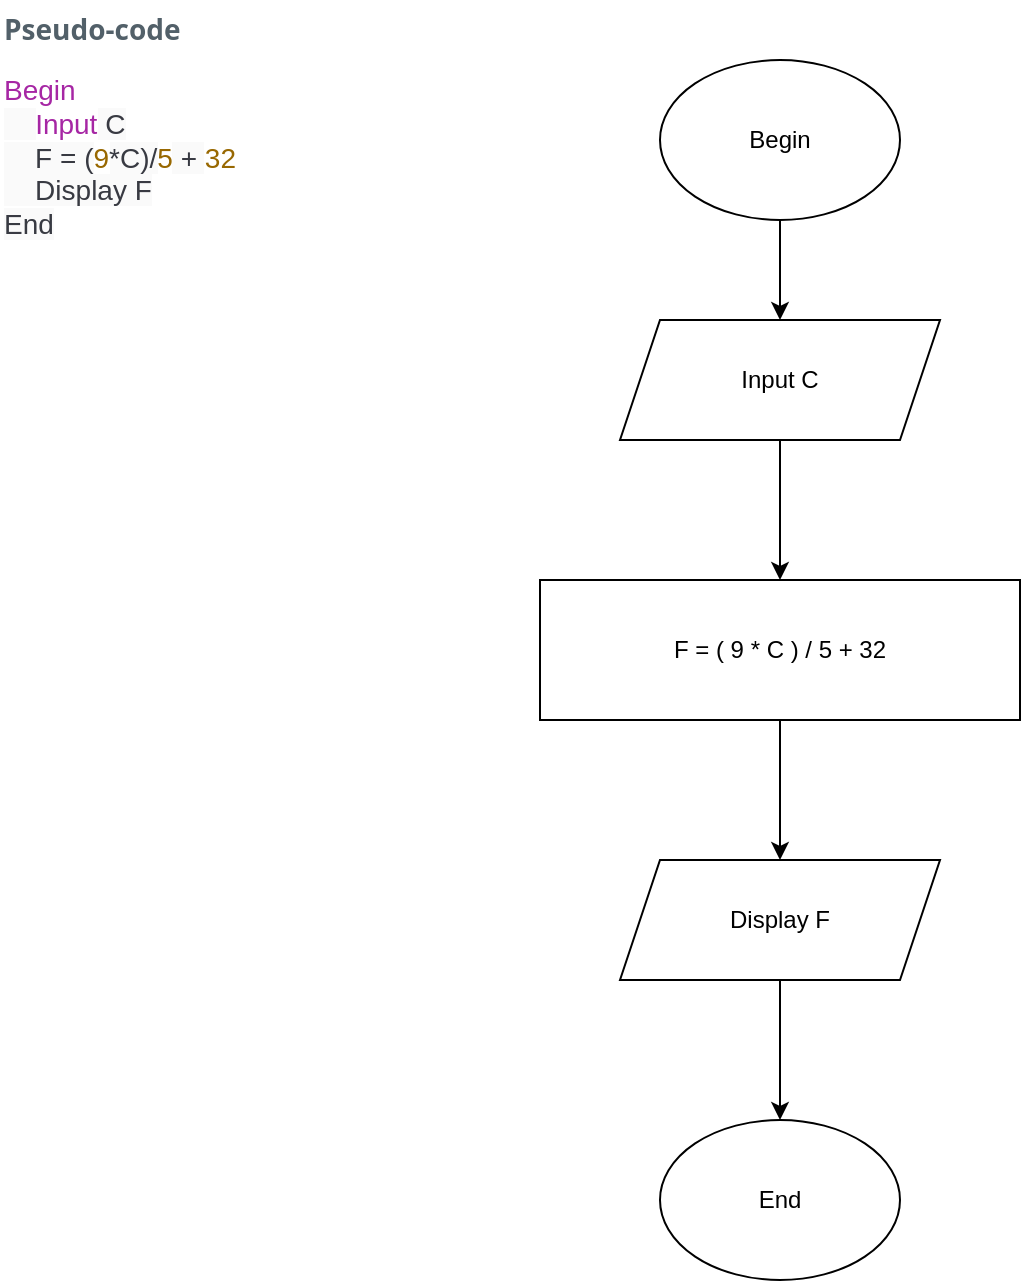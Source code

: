 <mxfile version="13.9.9" type="device"><diagram id="WVTdUabuM5XsAANQfb5Y" name="Trang-1"><mxGraphModel dx="1024" dy="592" grid="1" gridSize="10" guides="1" tooltips="1" connect="1" arrows="1" fold="1" page="1" pageScale="1" pageWidth="850" pageHeight="1100" math="0" shadow="0"><root><mxCell id="0"/><mxCell id="1" parent="0"/><mxCell id="xDIXs_Pbrx9ZmoGOYsIB-1" value="&lt;span style=&quot;color: rgb(82 , 96 , 105) ; font-family: &amp;#34;open sans&amp;#34; , sans-serif ; font-size: 14px ; font-style: normal ; letter-spacing: normal ; text-align: left ; text-indent: 0px ; text-transform: none ; word-spacing: 0px ; background-color: rgb(255 , 255 , 255) ; display: inline ; float: none&quot;&gt;&lt;b&gt;Pseudo-code&lt;/b&gt;&lt;/span&gt;" style="text;whiteSpace=wrap;html=1;" parent="1" vertex="1"><mxGeometry x="30" y="100" width="110" height="30" as="geometry"/></mxCell><mxCell id="xDIXs_Pbrx9ZmoGOYsIB-2" value="&lt;font style=&quot;font-size: 14px&quot;&gt;&lt;span class=&quot;hljs-keyword&quot; style=&quot;box-sizing: border-box ; color: rgb(166 , 38 , 164) ; font-style: normal ; font-weight: 400 ; letter-spacing: normal ; text-align: left ; text-indent: 0px ; text-transform: none ; word-spacing: 0px&quot;&gt;&lt;span class=&quot;hljs-keyword&quot; style=&quot;box-sizing: border-box ; color: rgb(166 , 38 , 164)&quot;&gt;Begin&lt;/span&gt;&lt;/span&gt;&lt;br style=&quot;box-sizing: border-box ; color: rgb(56 , 58 , 66) ; font-style: normal ; font-weight: 400 ; letter-spacing: normal ; text-align: left ; text-indent: 0px ; text-transform: none ; word-spacing: 0px&quot;&gt;&lt;span style=&quot;color: rgb(56 , 58 , 66) ; font-style: normal ; font-weight: 400 ; letter-spacing: normal ; text-align: left ; text-indent: 0px ; text-transform: none ; word-spacing: 0px ; background-color: rgb(250 , 250 , 250) ; display: inline ; float: none&quot;&gt;&amp;nbsp;&amp;nbsp;&amp;nbsp; &lt;/span&gt;&lt;span class=&quot;hljs-keyword&quot; style=&quot;box-sizing: border-box ; color: rgb(166 , 38 , 164) ; font-style: normal ; font-weight: 400 ; letter-spacing: normal ; text-align: left ; text-indent: 0px ; text-transform: none ; word-spacing: 0px&quot;&gt;&lt;span class=&quot;hljs-keyword&quot; style=&quot;box-sizing: border-box ; color: rgb(166 , 38 , 164)&quot;&gt;Input&lt;/span&gt;&lt;/span&gt;&lt;span style=&quot;color: rgb(56 , 58 , 66) ; font-style: normal ; font-weight: 400 ; letter-spacing: normal ; text-align: left ; text-indent: 0px ; text-transform: none ; word-spacing: 0px ; background-color: rgb(250 , 250 , 250) ; display: inline ; float: none&quot;&gt; C&lt;/span&gt;&lt;br style=&quot;box-sizing: border-box ; color: rgb(56 , 58 , 66) ; font-style: normal ; font-weight: 400 ; letter-spacing: normal ; text-align: left ; text-indent: 0px ; text-transform: none ; word-spacing: 0px&quot;&gt;&lt;span style=&quot;color: rgb(56 , 58 , 66) ; font-style: normal ; font-weight: 400 ; letter-spacing: normal ; text-align: left ; text-indent: 0px ; text-transform: none ; word-spacing: 0px ; background-color: rgb(250 , 250 , 250) ; display: inline ; float: none&quot;&gt;&amp;nbsp;&amp;nbsp;&amp;nbsp; F = (&lt;/span&gt;&lt;span class=&quot;hljs-number&quot; style=&quot;box-sizing: border-box ; color: rgb(152 , 104 , 1) ; font-style: normal ; font-weight: 400 ; letter-spacing: normal ; text-align: left ; text-indent: 0px ; text-transform: none ; word-spacing: 0px&quot;&gt;&lt;span class=&quot;hljs-number&quot; style=&quot;box-sizing: border-box ; color: rgb(152 , 104 , 1)&quot;&gt;9&lt;/span&gt;&lt;/span&gt;&lt;span style=&quot;color: rgb(56 , 58 , 66) ; font-style: normal ; font-weight: 400 ; letter-spacing: normal ; text-align: left ; text-indent: 0px ; text-transform: none ; word-spacing: 0px ; background-color: rgb(250 , 250 , 250) ; display: inline ; float: none&quot;&gt;*C)/&lt;/span&gt;&lt;span class=&quot;hljs-number&quot; style=&quot;box-sizing: border-box ; color: rgb(152 , 104 , 1) ; font-style: normal ; font-weight: 400 ; letter-spacing: normal ; text-align: left ; text-indent: 0px ; text-transform: none ; word-spacing: 0px&quot;&gt;&lt;span class=&quot;hljs-number&quot; style=&quot;box-sizing: border-box ; color: rgb(152 , 104 , 1)&quot;&gt;5&lt;/span&gt;&lt;/span&gt;&lt;span style=&quot;color: rgb(56 , 58 , 66) ; font-style: normal ; font-weight: 400 ; letter-spacing: normal ; text-align: left ; text-indent: 0px ; text-transform: none ; word-spacing: 0px ; background-color: rgb(250 , 250 , 250) ; display: inline ; float: none&quot;&gt; + &lt;/span&gt;&lt;span class=&quot;hljs-number&quot; style=&quot;box-sizing: border-box ; color: rgb(152 , 104 , 1) ; font-style: normal ; font-weight: 400 ; letter-spacing: normal ; text-align: left ; text-indent: 0px ; text-transform: none ; word-spacing: 0px&quot;&gt;&lt;span class=&quot;hljs-number&quot; style=&quot;box-sizing: border-box ; color: rgb(152 , 104 , 1)&quot;&gt;32&lt;/span&gt;&lt;/span&gt;&lt;br style=&quot;box-sizing: border-box ; color: rgb(56 , 58 , 66) ; font-style: normal ; font-weight: 400 ; letter-spacing: normal ; text-align: left ; text-indent: 0px ; text-transform: none ; word-spacing: 0px&quot;&gt;&lt;span style=&quot;color: rgb(56 , 58 , 66) ; font-style: normal ; font-weight: 400 ; letter-spacing: normal ; text-align: left ; text-indent: 0px ; text-transform: none ; word-spacing: 0px ; background-color: rgb(250 , 250 , 250) ; display: inline ; float: none&quot;&gt;&amp;nbsp;&amp;nbsp;&amp;nbsp; Display F&lt;/span&gt;&lt;br style=&quot;box-sizing: border-box ; color: rgb(56 , 58 , 66) ; font-style: normal ; font-weight: 400 ; letter-spacing: normal ; text-align: left ; text-indent: 0px ; text-transform: none ; word-spacing: 0px&quot;&gt;&lt;span style=&quot;color: rgb(56 , 58 , 66) ; font-style: normal ; font-weight: 400 ; letter-spacing: normal ; text-align: left ; text-indent: 0px ; text-transform: none ; word-spacing: 0px ; background-color: rgb(250 , 250 , 250) ; display: inline ; float: none&quot;&gt;End&lt;/span&gt;&lt;/font&gt;" style="text;whiteSpace=wrap;html=1;" parent="1" vertex="1"><mxGeometry x="30" y="130" width="150" height="90" as="geometry"/></mxCell><mxCell id="xDIXs_Pbrx9ZmoGOYsIB-9" style="edgeStyle=orthogonalEdgeStyle;rounded=0;orthogonalLoop=1;jettySize=auto;html=1;exitX=0.5;exitY=1;exitDx=0;exitDy=0;entryX=0.5;entryY=0;entryDx=0;entryDy=0;" parent="1" source="xDIXs_Pbrx9ZmoGOYsIB-3" target="xDIXs_Pbrx9ZmoGOYsIB-5" edge="1"><mxGeometry relative="1" as="geometry"/></mxCell><mxCell id="xDIXs_Pbrx9ZmoGOYsIB-3" value="Begin" style="ellipse;whiteSpace=wrap;html=1;" parent="1" vertex="1"><mxGeometry x="360" y="130" width="120" height="80" as="geometry"/></mxCell><mxCell id="xDIXs_Pbrx9ZmoGOYsIB-10" style="edgeStyle=orthogonalEdgeStyle;rounded=0;orthogonalLoop=1;jettySize=auto;html=1;exitX=0.5;exitY=1;exitDx=0;exitDy=0;entryX=0.5;entryY=0;entryDx=0;entryDy=0;" parent="1" source="xDIXs_Pbrx9ZmoGOYsIB-5" target="xDIXs_Pbrx9ZmoGOYsIB-6" edge="1"><mxGeometry relative="1" as="geometry"/></mxCell><mxCell id="xDIXs_Pbrx9ZmoGOYsIB-5" value="Input C" style="shape=parallelogram;perimeter=parallelogramPerimeter;whiteSpace=wrap;html=1;fixedSize=1;" parent="1" vertex="1"><mxGeometry x="340" y="260" width="160" height="60" as="geometry"/></mxCell><mxCell id="xDIXs_Pbrx9ZmoGOYsIB-11" style="edgeStyle=orthogonalEdgeStyle;rounded=0;orthogonalLoop=1;jettySize=auto;html=1;exitX=0.5;exitY=1;exitDx=0;exitDy=0;entryX=0.5;entryY=0;entryDx=0;entryDy=0;" parent="1" source="xDIXs_Pbrx9ZmoGOYsIB-6" target="xDIXs_Pbrx9ZmoGOYsIB-7" edge="1"><mxGeometry relative="1" as="geometry"/></mxCell><mxCell id="xDIXs_Pbrx9ZmoGOYsIB-6" value="F = ( 9 * C ) / 5 + 32" style="rounded=0;whiteSpace=wrap;html=1;" parent="1" vertex="1"><mxGeometry x="300" y="390" width="240" height="70" as="geometry"/></mxCell><mxCell id="xDIXs_Pbrx9ZmoGOYsIB-12" style="edgeStyle=orthogonalEdgeStyle;rounded=0;orthogonalLoop=1;jettySize=auto;html=1;exitX=0.5;exitY=1;exitDx=0;exitDy=0;" parent="1" source="xDIXs_Pbrx9ZmoGOYsIB-7" target="xDIXs_Pbrx9ZmoGOYsIB-8" edge="1"><mxGeometry relative="1" as="geometry"/></mxCell><mxCell id="xDIXs_Pbrx9ZmoGOYsIB-7" value="Display F" style="shape=parallelogram;perimeter=parallelogramPerimeter;whiteSpace=wrap;html=1;fixedSize=1;" parent="1" vertex="1"><mxGeometry x="340" y="530" width="160" height="60" as="geometry"/></mxCell><mxCell id="xDIXs_Pbrx9ZmoGOYsIB-8" value="End" style="ellipse;whiteSpace=wrap;html=1;" parent="1" vertex="1"><mxGeometry x="360" y="660" width="120" height="80" as="geometry"/></mxCell></root></mxGraphModel></diagram></mxfile>